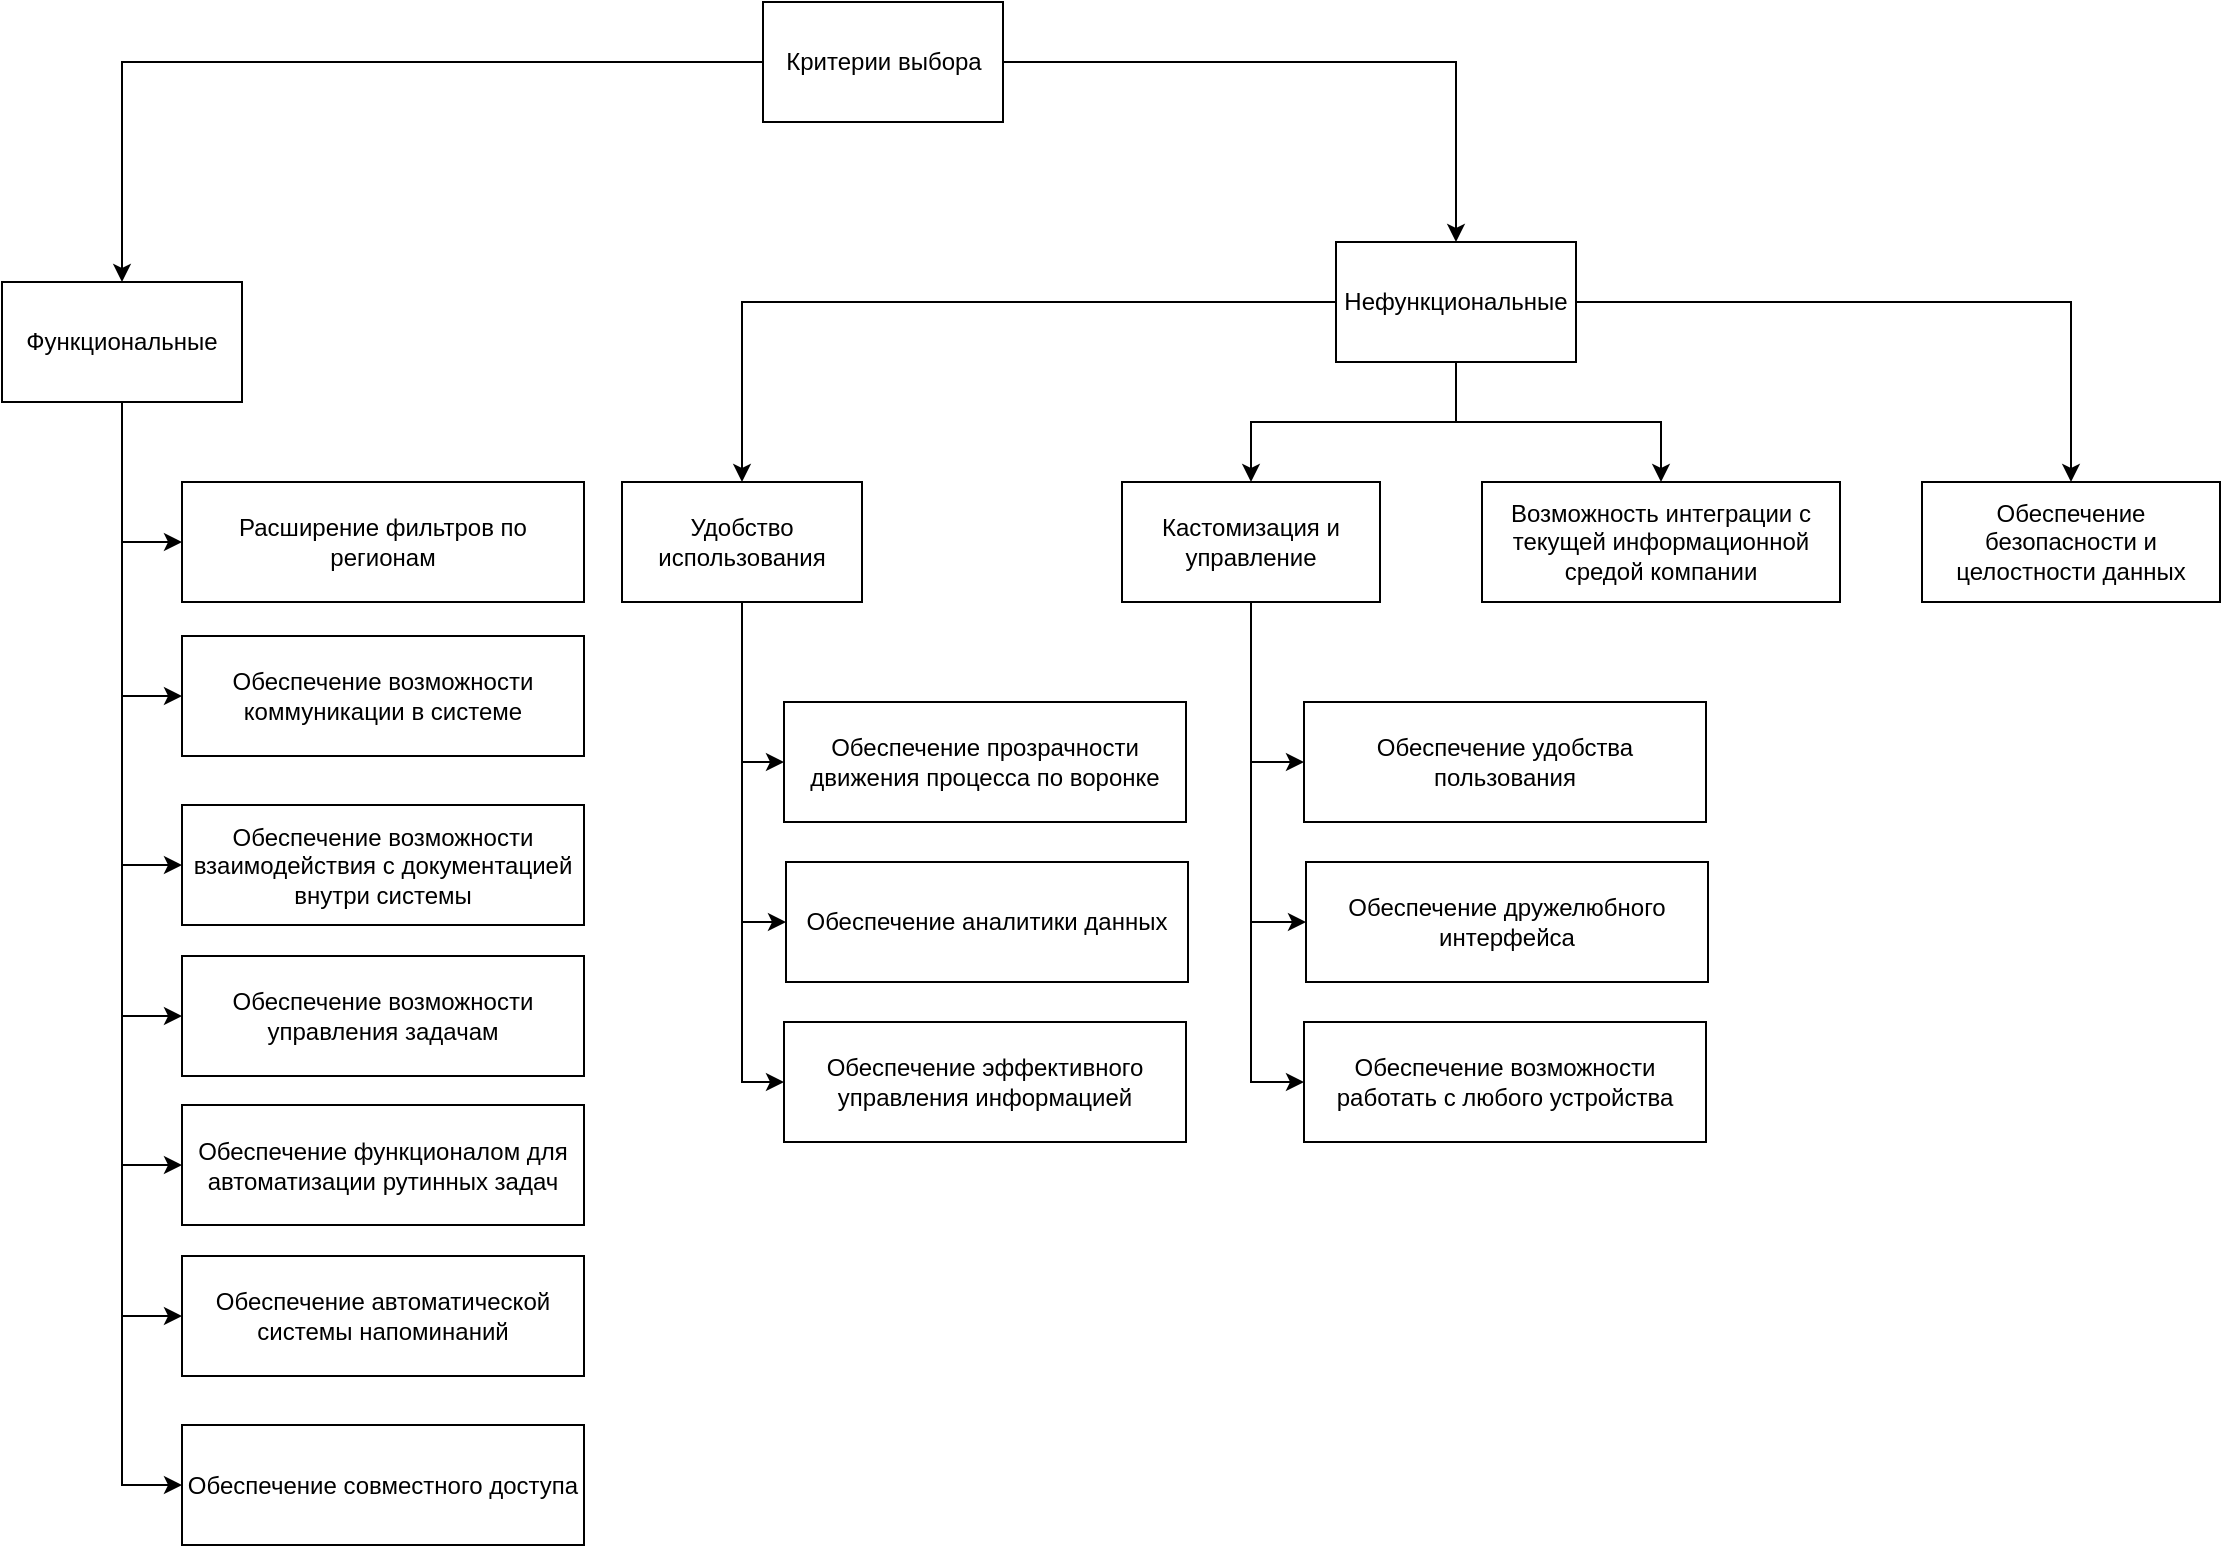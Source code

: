 <mxfile version="22.1.5" type="github">
  <diagram name="Page-1" id="XEkcd8DXK6cYoFrj4VAr">
    <mxGraphModel dx="1960" dy="1146" grid="1" gridSize="10" guides="1" tooltips="1" connect="1" arrows="1" fold="1" page="1" pageScale="1" pageWidth="827" pageHeight="1169" math="0" shadow="0">
      <root>
        <mxCell id="0" />
        <mxCell id="1" parent="0" />
        <mxCell id="ZkaKHpSh5NO_QCCOGs7D-12" style="edgeStyle=orthogonalEdgeStyle;rounded=0;orthogonalLoop=1;jettySize=auto;html=1;" edge="1" parent="1" source="MVHBoMpumN7ushQgrpT9-1" target="MVHBoMpumN7ushQgrpT9-2">
          <mxGeometry relative="1" as="geometry" />
        </mxCell>
        <mxCell id="ZkaKHpSh5NO_QCCOGs7D-13" style="edgeStyle=orthogonalEdgeStyle;rounded=0;orthogonalLoop=1;jettySize=auto;html=1;" edge="1" parent="1" source="MVHBoMpumN7ushQgrpT9-1" target="MVHBoMpumN7ushQgrpT9-3">
          <mxGeometry relative="1" as="geometry" />
        </mxCell>
        <mxCell id="MVHBoMpumN7ushQgrpT9-1" value="Критерии выбора" style="rounded=0;whiteSpace=wrap;html=1;" parent="1" vertex="1">
          <mxGeometry x="540.5" y="40" width="120" height="60" as="geometry" />
        </mxCell>
        <mxCell id="ZkaKHpSh5NO_QCCOGs7D-14" style="edgeStyle=orthogonalEdgeStyle;rounded=0;orthogonalLoop=1;jettySize=auto;html=1;entryX=0;entryY=0.5;entryDx=0;entryDy=0;" edge="1" parent="1" source="MVHBoMpumN7ushQgrpT9-2" target="ZkaKHpSh5NO_QCCOGs7D-4">
          <mxGeometry relative="1" as="geometry" />
        </mxCell>
        <mxCell id="ZkaKHpSh5NO_QCCOGs7D-15" style="edgeStyle=orthogonalEdgeStyle;rounded=0;orthogonalLoop=1;jettySize=auto;html=1;entryX=0;entryY=0.5;entryDx=0;entryDy=0;" edge="1" parent="1" source="MVHBoMpumN7ushQgrpT9-2" target="ZkaKHpSh5NO_QCCOGs7D-5">
          <mxGeometry relative="1" as="geometry" />
        </mxCell>
        <mxCell id="ZkaKHpSh5NO_QCCOGs7D-16" style="edgeStyle=orthogonalEdgeStyle;rounded=0;orthogonalLoop=1;jettySize=auto;html=1;entryX=0;entryY=0.5;entryDx=0;entryDy=0;" edge="1" parent="1" source="MVHBoMpumN7ushQgrpT9-2" target="ZkaKHpSh5NO_QCCOGs7D-7">
          <mxGeometry relative="1" as="geometry" />
        </mxCell>
        <mxCell id="ZkaKHpSh5NO_QCCOGs7D-17" style="edgeStyle=orthogonalEdgeStyle;rounded=0;orthogonalLoop=1;jettySize=auto;html=1;entryX=0;entryY=0.5;entryDx=0;entryDy=0;" edge="1" parent="1" source="MVHBoMpumN7ushQgrpT9-2" target="ZkaKHpSh5NO_QCCOGs7D-8">
          <mxGeometry relative="1" as="geometry" />
        </mxCell>
        <mxCell id="ZkaKHpSh5NO_QCCOGs7D-18" style="edgeStyle=orthogonalEdgeStyle;rounded=0;orthogonalLoop=1;jettySize=auto;html=1;entryX=0;entryY=0.5;entryDx=0;entryDy=0;" edge="1" parent="1" source="MVHBoMpumN7ushQgrpT9-2" target="ZkaKHpSh5NO_QCCOGs7D-9">
          <mxGeometry relative="1" as="geometry" />
        </mxCell>
        <mxCell id="ZkaKHpSh5NO_QCCOGs7D-19" style="edgeStyle=orthogonalEdgeStyle;rounded=0;orthogonalLoop=1;jettySize=auto;html=1;entryX=0;entryY=0.5;entryDx=0;entryDy=0;" edge="1" parent="1" source="MVHBoMpumN7ushQgrpT9-2" target="ZkaKHpSh5NO_QCCOGs7D-10">
          <mxGeometry relative="1" as="geometry" />
        </mxCell>
        <mxCell id="ZkaKHpSh5NO_QCCOGs7D-20" style="edgeStyle=orthogonalEdgeStyle;rounded=0;orthogonalLoop=1;jettySize=auto;html=1;entryX=0;entryY=0.5;entryDx=0;entryDy=0;" edge="1" parent="1" source="MVHBoMpumN7ushQgrpT9-2" target="ZkaKHpSh5NO_QCCOGs7D-11">
          <mxGeometry relative="1" as="geometry" />
        </mxCell>
        <mxCell id="MVHBoMpumN7ushQgrpT9-2" value="Функциональные" style="rounded=0;whiteSpace=wrap;html=1;" parent="1" vertex="1">
          <mxGeometry x="160" y="180" width="120" height="60" as="geometry" />
        </mxCell>
        <mxCell id="ZkaKHpSh5NO_QCCOGs7D-21" style="edgeStyle=orthogonalEdgeStyle;rounded=0;orthogonalLoop=1;jettySize=auto;html=1;" edge="1" parent="1" source="MVHBoMpumN7ushQgrpT9-3" target="MVHBoMpumN7ushQgrpT9-10">
          <mxGeometry relative="1" as="geometry" />
        </mxCell>
        <mxCell id="ZkaKHpSh5NO_QCCOGs7D-22" style="edgeStyle=orthogonalEdgeStyle;rounded=0;orthogonalLoop=1;jettySize=auto;html=1;" edge="1" parent="1" source="MVHBoMpumN7ushQgrpT9-3" target="MVHBoMpumN7ushQgrpT9-11">
          <mxGeometry relative="1" as="geometry" />
        </mxCell>
        <mxCell id="ZkaKHpSh5NO_QCCOGs7D-23" style="edgeStyle=orthogonalEdgeStyle;rounded=0;orthogonalLoop=1;jettySize=auto;html=1;" edge="1" parent="1" source="MVHBoMpumN7ushQgrpT9-3" target="MVHBoMpumN7ushQgrpT9-8">
          <mxGeometry relative="1" as="geometry" />
        </mxCell>
        <mxCell id="ZkaKHpSh5NO_QCCOGs7D-24" style="edgeStyle=orthogonalEdgeStyle;rounded=0;orthogonalLoop=1;jettySize=auto;html=1;" edge="1" parent="1" source="MVHBoMpumN7ushQgrpT9-3" target="MVHBoMpumN7ushQgrpT9-9">
          <mxGeometry relative="1" as="geometry" />
        </mxCell>
        <mxCell id="MVHBoMpumN7ushQgrpT9-3" value="Нефункциональные" style="rounded=0;whiteSpace=wrap;html=1;" parent="1" vertex="1">
          <mxGeometry x="827" y="160" width="120" height="60" as="geometry" />
        </mxCell>
        <mxCell id="MVHBoMpumN7ushQgrpT9-5" value="Обеспечение прозрачности движения процесса по воронке" style="rounded=0;whiteSpace=wrap;html=1;" parent="1" vertex="1">
          <mxGeometry x="551" y="390" width="201" height="60" as="geometry" />
        </mxCell>
        <mxCell id="MVHBoMpumN7ushQgrpT9-6" value="Обеспечение аналитики данных" style="rounded=0;whiteSpace=wrap;html=1;" parent="1" vertex="1">
          <mxGeometry x="552" y="470" width="201" height="60" as="geometry" />
        </mxCell>
        <mxCell id="MVHBoMpumN7ushQgrpT9-7" value="Обеспечение эффективного управления информацией" style="rounded=0;whiteSpace=wrap;html=1;" parent="1" vertex="1">
          <mxGeometry x="551" y="550" width="201" height="60" as="geometry" />
        </mxCell>
        <mxCell id="MVHBoMpumN7ushQgrpT9-8" value="Возможность интеграции с текущей информационной средой компании" style="rounded=0;whiteSpace=wrap;html=1;" parent="1" vertex="1">
          <mxGeometry x="900" y="280" width="179" height="60" as="geometry" />
        </mxCell>
        <mxCell id="MVHBoMpumN7ushQgrpT9-9" value="Обеспечение безопасности и целостности данных" style="rounded=0;whiteSpace=wrap;html=1;" parent="1" vertex="1">
          <mxGeometry x="1120" y="280" width="149" height="60" as="geometry" />
        </mxCell>
        <mxCell id="ZkaKHpSh5NO_QCCOGs7D-25" style="edgeStyle=orthogonalEdgeStyle;rounded=0;orthogonalLoop=1;jettySize=auto;html=1;entryX=0;entryY=0.5;entryDx=0;entryDy=0;" edge="1" parent="1" source="MVHBoMpumN7ushQgrpT9-10" target="MVHBoMpumN7ushQgrpT9-5">
          <mxGeometry relative="1" as="geometry" />
        </mxCell>
        <mxCell id="ZkaKHpSh5NO_QCCOGs7D-26" style="edgeStyle=orthogonalEdgeStyle;rounded=0;orthogonalLoop=1;jettySize=auto;html=1;entryX=0;entryY=0.5;entryDx=0;entryDy=0;" edge="1" parent="1" source="MVHBoMpumN7ushQgrpT9-10" target="MVHBoMpumN7ushQgrpT9-6">
          <mxGeometry relative="1" as="geometry" />
        </mxCell>
        <mxCell id="ZkaKHpSh5NO_QCCOGs7D-27" style="edgeStyle=orthogonalEdgeStyle;rounded=0;orthogonalLoop=1;jettySize=auto;html=1;entryX=0;entryY=0.5;entryDx=0;entryDy=0;" edge="1" parent="1" source="MVHBoMpumN7ushQgrpT9-10" target="MVHBoMpumN7ushQgrpT9-7">
          <mxGeometry relative="1" as="geometry" />
        </mxCell>
        <mxCell id="MVHBoMpumN7ushQgrpT9-10" value="Удобство использования" style="rounded=0;whiteSpace=wrap;html=1;" parent="1" vertex="1">
          <mxGeometry x="470" y="280" width="120" height="60" as="geometry" />
        </mxCell>
        <mxCell id="ZkaKHpSh5NO_QCCOGs7D-28" style="edgeStyle=orthogonalEdgeStyle;rounded=0;orthogonalLoop=1;jettySize=auto;html=1;entryX=0;entryY=0.5;entryDx=0;entryDy=0;" edge="1" parent="1" source="MVHBoMpumN7ushQgrpT9-11" target="ZkaKHpSh5NO_QCCOGs7D-1">
          <mxGeometry relative="1" as="geometry" />
        </mxCell>
        <mxCell id="ZkaKHpSh5NO_QCCOGs7D-29" style="edgeStyle=orthogonalEdgeStyle;rounded=0;orthogonalLoop=1;jettySize=auto;html=1;entryX=0;entryY=0.5;entryDx=0;entryDy=0;" edge="1" parent="1" source="MVHBoMpumN7ushQgrpT9-11" target="ZkaKHpSh5NO_QCCOGs7D-2">
          <mxGeometry relative="1" as="geometry" />
        </mxCell>
        <mxCell id="ZkaKHpSh5NO_QCCOGs7D-30" style="edgeStyle=orthogonalEdgeStyle;rounded=0;orthogonalLoop=1;jettySize=auto;html=1;entryX=0;entryY=0.5;entryDx=0;entryDy=0;" edge="1" parent="1" source="MVHBoMpumN7ushQgrpT9-11" target="ZkaKHpSh5NO_QCCOGs7D-3">
          <mxGeometry relative="1" as="geometry" />
        </mxCell>
        <mxCell id="MVHBoMpumN7ushQgrpT9-11" value="Кастомизация и управление" style="rounded=0;whiteSpace=wrap;html=1;" parent="1" vertex="1">
          <mxGeometry x="720" y="280" width="129" height="60" as="geometry" />
        </mxCell>
        <mxCell id="ZkaKHpSh5NO_QCCOGs7D-1" value="Обеспечение удобства пользования" style="rounded=0;whiteSpace=wrap;html=1;" vertex="1" parent="1">
          <mxGeometry x="811" y="390" width="201" height="60" as="geometry" />
        </mxCell>
        <mxCell id="ZkaKHpSh5NO_QCCOGs7D-2" value="Обеспечение дружелюбного интерфейса" style="rounded=0;whiteSpace=wrap;html=1;" vertex="1" parent="1">
          <mxGeometry x="812" y="470" width="201" height="60" as="geometry" />
        </mxCell>
        <mxCell id="ZkaKHpSh5NO_QCCOGs7D-3" value="Обеспечение возможности работать с любого устройства" style="rounded=0;whiteSpace=wrap;html=1;" vertex="1" parent="1">
          <mxGeometry x="811" y="550" width="201" height="60" as="geometry" />
        </mxCell>
        <mxCell id="ZkaKHpSh5NO_QCCOGs7D-4" value="Расширение фильтров по регионам" style="rounded=0;whiteSpace=wrap;html=1;" vertex="1" parent="1">
          <mxGeometry x="250" y="280" width="201" height="60" as="geometry" />
        </mxCell>
        <mxCell id="ZkaKHpSh5NO_QCCOGs7D-5" value="Обеспечение возможности коммуникации в системе" style="rounded=0;whiteSpace=wrap;html=1;" vertex="1" parent="1">
          <mxGeometry x="250" y="357" width="201" height="60" as="geometry" />
        </mxCell>
        <mxCell id="ZkaKHpSh5NO_QCCOGs7D-7" value="Обеспечение возможности взаимодействия с документацией внутри системы" style="rounded=0;whiteSpace=wrap;html=1;" vertex="1" parent="1">
          <mxGeometry x="250" y="441.5" width="201" height="60" as="geometry" />
        </mxCell>
        <mxCell id="ZkaKHpSh5NO_QCCOGs7D-8" value="Обеспечение возможности управления задачам" style="rounded=0;whiteSpace=wrap;html=1;" vertex="1" parent="1">
          <mxGeometry x="250" y="517" width="201" height="60" as="geometry" />
        </mxCell>
        <mxCell id="ZkaKHpSh5NO_QCCOGs7D-9" value="Обеспечение функционалом для автоматизации рутинных задач" style="rounded=0;whiteSpace=wrap;html=1;" vertex="1" parent="1">
          <mxGeometry x="250" y="591.5" width="201" height="60" as="geometry" />
        </mxCell>
        <mxCell id="ZkaKHpSh5NO_QCCOGs7D-10" value="Обеспечение автоматической системы напоминаний" style="rounded=0;whiteSpace=wrap;html=1;" vertex="1" parent="1">
          <mxGeometry x="250" y="667" width="201" height="60" as="geometry" />
        </mxCell>
        <mxCell id="ZkaKHpSh5NO_QCCOGs7D-11" value="Обеспечение совместного доступа" style="rounded=0;whiteSpace=wrap;html=1;" vertex="1" parent="1">
          <mxGeometry x="250" y="751.5" width="201" height="60" as="geometry" />
        </mxCell>
      </root>
    </mxGraphModel>
  </diagram>
</mxfile>

